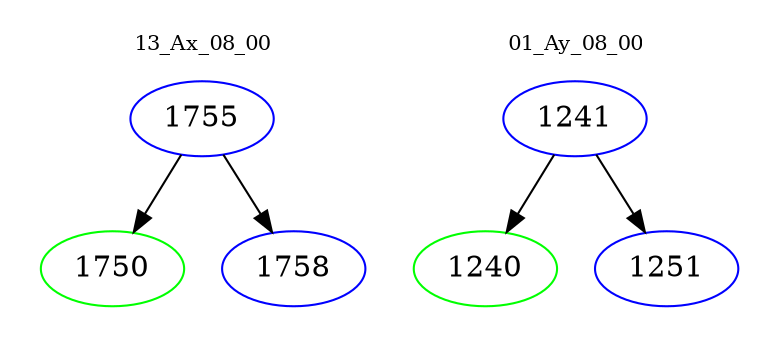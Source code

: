 digraph{
subgraph cluster_0 {
color = white
label = "13_Ax_08_00";
fontsize=10;
T0_1755 [label="1755", color="blue"]
T0_1755 -> T0_1750 [color="black"]
T0_1750 [label="1750", color="green"]
T0_1755 -> T0_1758 [color="black"]
T0_1758 [label="1758", color="blue"]
}
subgraph cluster_1 {
color = white
label = "01_Ay_08_00";
fontsize=10;
T1_1241 [label="1241", color="blue"]
T1_1241 -> T1_1240 [color="black"]
T1_1240 [label="1240", color="green"]
T1_1241 -> T1_1251 [color="black"]
T1_1251 [label="1251", color="blue"]
}
}
